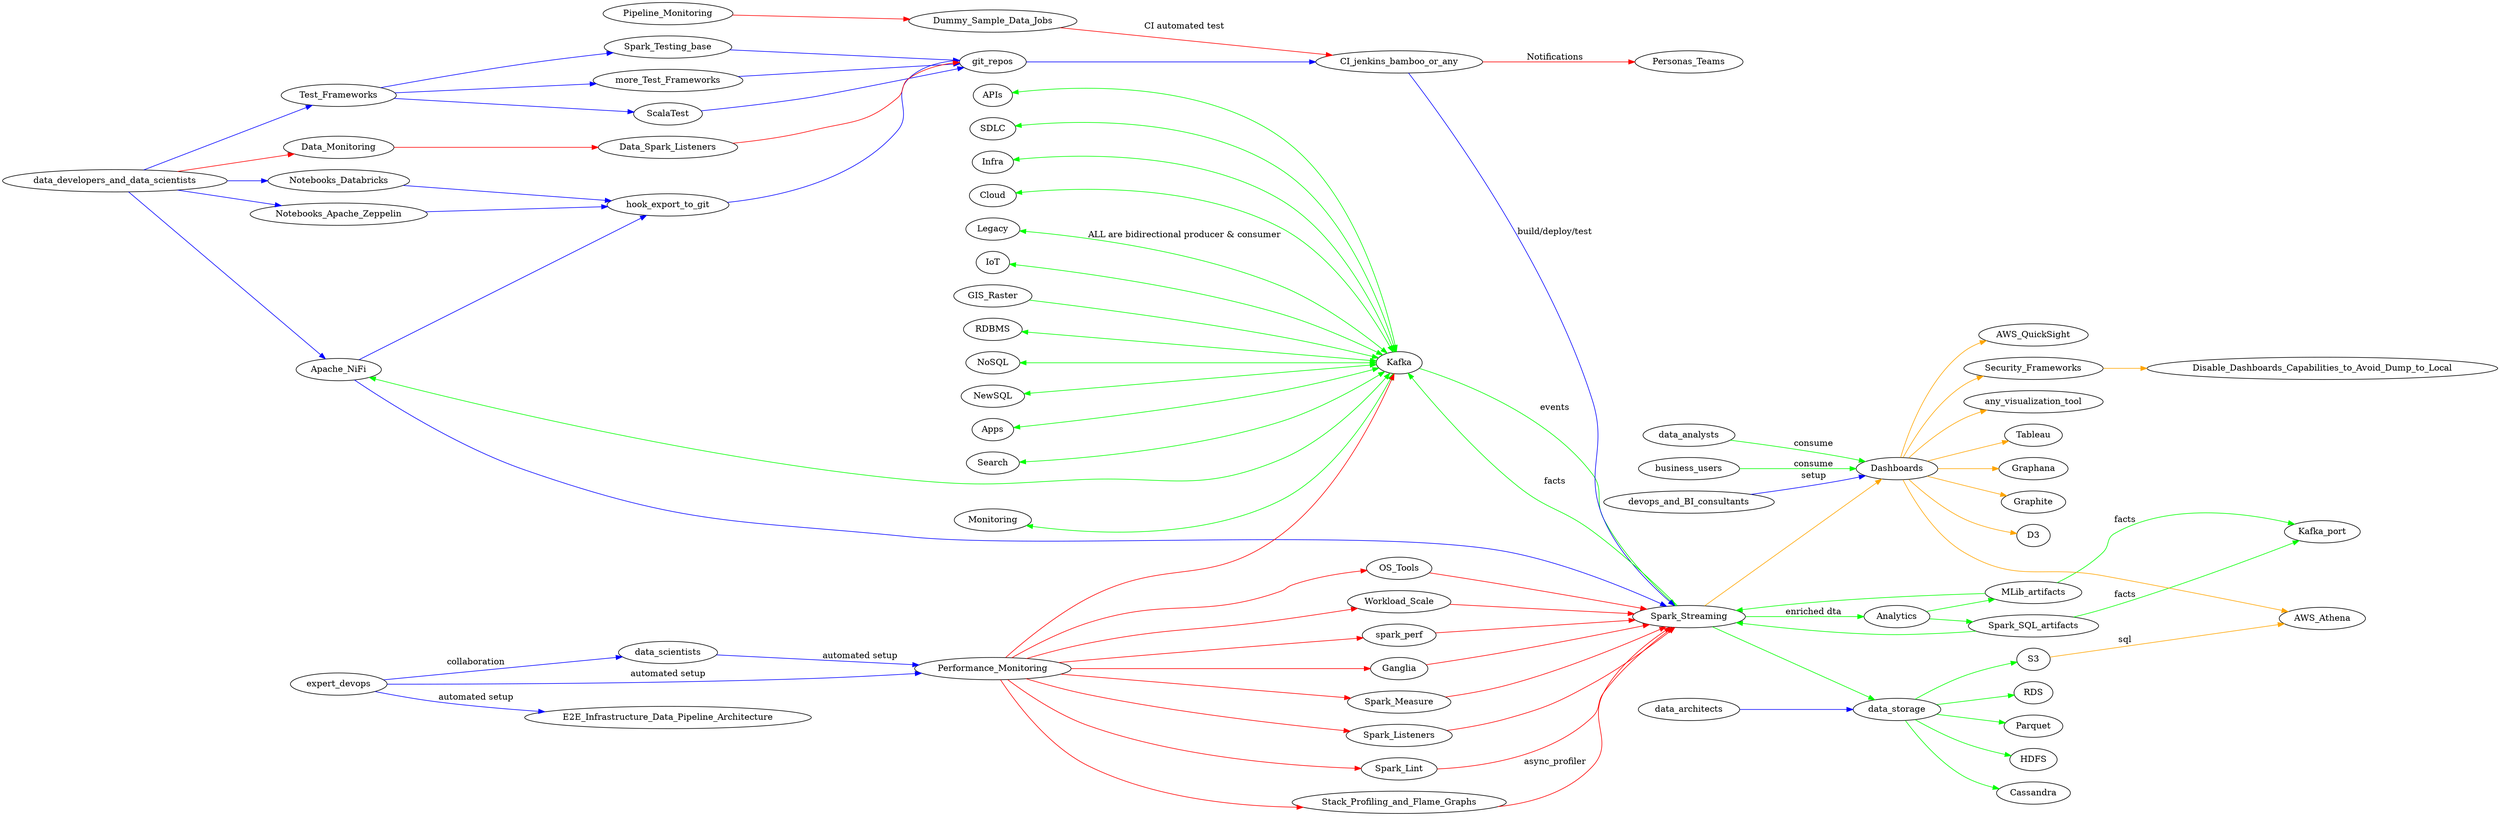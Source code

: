 digraph datapipeline {
    rankdir=LR;

    subgraph datapipeline_technical {

    #Sources - E
    APIs -> Kafka [dir="both" color="green"]

    RDBMS -> Kafka [dir="both" color="green"]
    NoSQL -> Kafka [dir="both" color="green"]
    NewSQL -> Kafka [dir="both" color="green"]
    Apps -> Kafka [dir="both" color="green"]
    Search -> Kafka [dir="both" color="green"]
    Monitoring -> Kafka [dir="both" color="green"]
    SDLC -> Kafka [dir="both" color="green"]
    Infra -> Kafka [dir="both" color="green"]
    Cloud -> Kafka [dir="both" color="green"]
    Legacy -> Kafka [dir="both" label="ALL are bidirectional producer & consumer" color="green"]
    IoT -> Kafka [dir="both" color="green"]
    GIS_Raster -> Kafka [color="green"]

    data_developers_and_data_scientists -> Notebooks_Apache_Zeppelin [color="blue"]
    data_developers_and_data_scientists -> Notebooks_Databricks [color="blue"]
    data_developers_and_data_scientists -> Test_Frameworks [color="blue"]
    Test_Frameworks -> ScalaTest [color="blue"]
    Test_Frameworks -> Spark_Testing_base [color="blue"]
    Test_Frameworks -> more_Test_Frameworks [color="blue"]
    ScalaTest -> git_repos [color="blue"]
    Spark_Testing_base -> git_repos [color="blue"]
    more_Test_Frameworks -> git_repos [color="blue"]
    data_developers_and_data_scientists -> Apache_NiFi [color="blue"]
    Notebooks_Apache_Zeppelin -> hook_export_to_git [color="blue"]
    Notebooks_Databricks -> hook_export_to_git [color="blue"]
    Apache_NiFi -> hook_export_to_git [color="blue"]
    hook_export_to_git -> git_repos [color="blue"]
    git_repos -> CI_jenkins_bamboo_or_any [color="blue"]
    CI_jenkins_bamboo_or_any -> Spark_Streaming [label="build/deploy/test"] [color="blue"]
    Apache_NiFi -> Kafka [dir="both"] [color="green"]
    Apache_NiFi -> Spark_Streaming [color="blue"]
    CI_jenkins_bamboo_or_any -> Personas_Teams [label="Notifications"] [color="red"]

    #Hub
    Kafka -> Spark_Streaming [label="events" color="green"]
    Spark_Streaming -> Kafka [label="facts" color="green"]

    #Monitoring - M
    Data_Monitoring -> Data_Spark_Listeners [color="red"]
    data_developers_and_data_scientists -> Data_Monitoring [color="red"]
    Data_Spark_Listeners -> git_repos [color="red"]
    data_scientists -> Performance_Monitoring [label="automated setup" color="blue"]
    expert_devops -> data_scientists [label="collaboration" color="blue"]
    expert_devops -> Performance_Monitoring [label="automated setup" color="blue"]
    expert_devops -> E2E_Infrastructure_Data_Pipeline_Architecture [label="automated setup" color="blue"]
    Performance_Monitoring -> Ganglia [color="red"]
    Performance_Monitoring -> Spark_Measure [color="red"]
    Performance_Monitoring -> Spark_Listeners [color="red"]
    Performance_Monitoring -> Spark_Lint [color="red"]
    Performance_Monitoring -> Stack_Profiling_and_Flame_Graphs [color="red"]
    Performance_Monitoring -> OS_Tools [color="red"]
    Performance_Monitoring -> Workload_Scale [color="red"]
    Performance_Monitoring -> spark_perf [color="red"]
    Performance_Monitoring -> Kafka [color="red"]
    spark_perf -> Spark_Streaming [color="red"]
    Stack_Profiling_and_Flame_Graphs -> Spark_Streaming [label="async_profiler"] [color="red"]
    Ganglia -> Spark_Streaming [color="red"]
    Spark_Listeners -> Spark_Streaming [color="red"]
    Spark_Measure -> Spark_Streaming [color="red"]
    Spark_Lint -> Spark_Streaming [color="red"]
    OS_Tools -> Spark_Streaming [color="red"]
    Workload_Scale -> Spark_Streaming [color="red"]
    Pipeline_Monitoring -> Dummy_Sample_Data_Jobs [color="red"]
    Dummy_Sample_Data_Jobs -> CI_jenkins_bamboo_or_any [label="CI automated test" color="red"]

    #Analytics - A
    Spark_Streaming -> Analytics [label="enriched dta"] [color="green"]
    Analytics -> MLib_artifacts [color="green"]
    Analytics -> Spark_SQL_artifacts [color="green"]
    MLib_artifacts -> Spark_Streaming [color="green"]
    Spark_SQL_artifacts -> Spark_Streaming [color="green"]
    MLib_artifacts -> Kafka_port [label="facts"] [color="green"]
    Spark_SQL_artifacts -> Kafka_port [label="facts"] [color="green"]

    #Targets - L
    data_architects -> data_storage [color="blue"]
    Spark_Streaming -> data_storage [color="green"]
    data_storage -> S3 [color="green"]
    data_storage -> Parquet [color="green"]
    data_storage -> Cassandra [color="green"]
    data_storage -> HDFS [color="green"]
    data_storage -> RDS [color="green"]
    S3 -> AWS_Athena [label="sql"] [color="orange"]
    Spark_Streaming -> Dashboards [color="orange"]

    data_analysts -> Dashboards [label="consume" color="green"]
    business_users -> Dashboards [label="consume" color="green"]
    devops_and_BI_consultants -> Dashboards [label="setup" color="blue"]

    Dashboards -> Tableau [color="orange"]
    Dashboards -> Graphana [color="orange"]
    Dashboards -> Graphite [color="orange"]
    Dashboards -> D3 [color="orange"]
    Dashboards -> AWS_QuickSight [color="orange"]
    Dashboards -> AWS_Athena [color="orange"]
    Dashboards -> any_visualization_tool [color="orange"]
    Dashboards -> Security_Frameworks [color="orange"]
    Security_Frameworks -> Disable_Dashboards_Capabilities_to_Avoid_Dump_to_Local [color="orange"]

 }

}